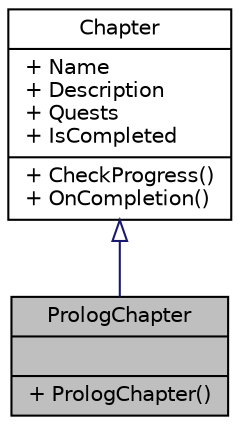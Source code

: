digraph "PrologChapter"
{
 // INTERACTIVE_SVG=YES
  edge [fontname="Helvetica",fontsize="10",labelfontname="Helvetica",labelfontsize="10"];
  node [fontname="Helvetica",fontsize="10",shape=record];
  Node1 [label="{PrologChapter\n||+ PrologChapter()\l}",height=0.2,width=0.4,color="black", fillcolor="grey75", style="filled" fontcolor="black"];
  Node2 -> Node1 [dir="back",color="midnightblue",fontsize="10",style="solid",arrowtail="onormal",fontname="Helvetica"];
  Node2 [label="{Chapter\n|+ Name\l+ Description\l+ Quests\l+ IsCompleted\l|+ CheckProgress()\l+ OnCompletion()\l}",height=0.2,width=0.4,color="black", fillcolor="white", style="filled",URL="$d0/d8d/class_action_rpg_kit_1_1_story_1_1_chapter.xhtml",tooltip="A step in the progression of the story."];
}
